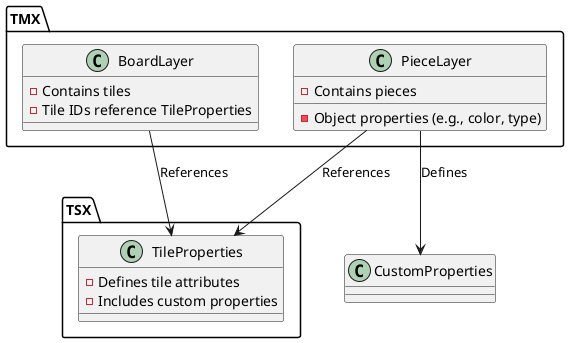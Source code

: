 @startuml
folder TMX {
  class BoardLayer {
    - Contains tiles
    - Tile IDs reference TileProperties
  }
  class PieceLayer {
    - Contains pieces
    - Object properties (e.g., color, type)
  }
}

folder TSX {
  class TileProperties {
    - Defines tile attributes
    - Includes custom properties
  }
}

BoardLayer --> TileProperties : "References"
PieceLayer --> TileProperties : "References"
PieceLayer --> "CustomProperties" : "Defines"

@enduml
